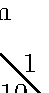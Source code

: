 input TEX;
warningcheck := 0;	% for large number bigger than 4096

bboxmargin := 0;

vardef MATRIX_CHAIN_ORDER_PIC_M(suffix p, m, s)(expr gsize) :=
image(
	save i, j, x, y;
	numeric i, j;
	numeric x, y;
	save fr;
	path fr;
	fr := (0,1)--(-1,0)--(0,-1)--(1,0)--cycle;
	for i := 1 upto p.len:
		for j := i upto p.len:
			x := j + i - p.len - 1;
			y := j - i - p.len + 1;

			draw ((fr shifted (x, y)) scaled gsize) withcolor black;

			label(decimal(m[i][j]), (x,y) scaled gsize);
		endfor;
	endfor;

	for i := 1 upto p.len:
		x := i;
		y := 2-i;
		label(decimal(i), (x,y) scaled gsize) shifted (-.25gsize, -.25gsize);
	endfor;

	label("i", (.5 p.len + 1, -.5 p.len + 2) scaled gsize);

	for j := 1 upto p.len:
		x := j - p.len - 1;
		y := j - p.len + 1;
		label(decimal(j), (x,y) scaled gsize) shifted(.25gsize, -.25gsize);
	endfor;

	label("j", (-.5 p.len - 1, -.5 p.len + 2) scaled gsize);

	label("m", (0, 2) scaled gsize);

	for i:= 1 upto p.len:
		label(TEX("$A_" & decimal(i) & "$"), (i * 2 - p.len - 1, -p.len - 1) scaled gsize) shifted(0, .5gsize);
	endfor;
)
enddef;

vardef MATRIX_CHAIN_ORDER_PIC_S(suffix p, m, s)(expr gsize) :=
image(
	save i, j, x, y;
	numeric i, j;
	numeric x, y;
	save fr;
	path fr;
	fr := (0,1)--(-1,0)--(0,-1)--(1,0)--cycle;
	for i := 1 upto (p.len - 1):
		for j := (i + 1) upto p.len:
			x := j + i - p.len - 1;
			y := j - i - p.len + 1;

			draw ((fr shifted (x, y)) scaled gsize) withcolor black;

			label(decimal(s[i][j]), (x,y) scaled gsize);
		endfor;
	endfor;

	for i := 1 upto (p.len - 1):
		x := i;
		y := 2-i;
		label(decimal(i), (x,y) scaled gsize) shifted (-.25gsize, -.25gsize);
	endfor;

	label("i", (.5 p.len + 1, -.5 p.len + 2) scaled gsize);

	for j := 2 upto p.len:
		x := j - p.len - 1;
		y := j - p.len + 1;
		label(decimal(j), (x,y) scaled gsize) shifted(.25gsize, -.25gsize);
	endfor;

	label("j", (-.5 p.len - 1, -.5 p.len + 2) scaled gsize);

	label("s", (0, 2) scaled gsize);
)
enddef;

vardef MATRIX_CHAIN_ORDER(suffix p, m, s) :=
	save n;
	numeric n;
	n := p.len;
	save i,j,l;
	numeric i,j,l;

	for i := 1 upto n:
		m[i][i] := 0;
	endfor;
	for l := 2 upto n:
		for i := 1 upto (n - l + 1):
			j := i + l - 1;
			%message "i,j is " & decimal(i) & "," & decimal(j);
			for k := i upto (j - 1):
				q := m[i][k] + m[k+1][j] + p[i-1] * p[k] * p[j];
				%message "   k is " & decimal(k);
				%message "   q is " & decimal(q);
				if unknown(m[i][j]):
					m[i][j] := q;
					s[i][j] := k;
				elseif q < m[i][j]:
					m[i][j] := q;
					s[i][j] := k;
				fi;
			endfor;
		endfor;
	endfor;
enddef;

beginfig(1);
	numeric dimens[];
	numeric dimens.len;
	dimens.len := 6;
	dimens[0] := 5;
	dimens[1] := 10;
	dimens[2] := 3;
	dimens[3] := 12;
	dimens[4] := 5;
	dimens[5] := 50;
	dimens[6] := 6;
	numeric M[][];
	numeric S[][];

	MATRIX_CHAIN_ORDER(dimens, M, S);

	draw MATRIX_CHAIN_ORDER_PIC_M(dimens, M, S)(0.5cm);
endfig;

beginfig(2);
	numeric dimens[];
	numeric dimens.len;
	dimens.len := 6;
	dimens[0] := 5;
	dimens[1] := 10;
	dimens[2] := 3;
	dimens[3] := 12;
	dimens[4] := 5;
	dimens[5] := 50;
	dimens[6] := 6;
	numeric M[][];
	numeric S[][];

	MATRIX_CHAIN_ORDER(dimens, M, S);

	draw MATRIX_CHAIN_ORDER_PIC_S(dimens, M, S)(0.5cm);
endfig;

end;
